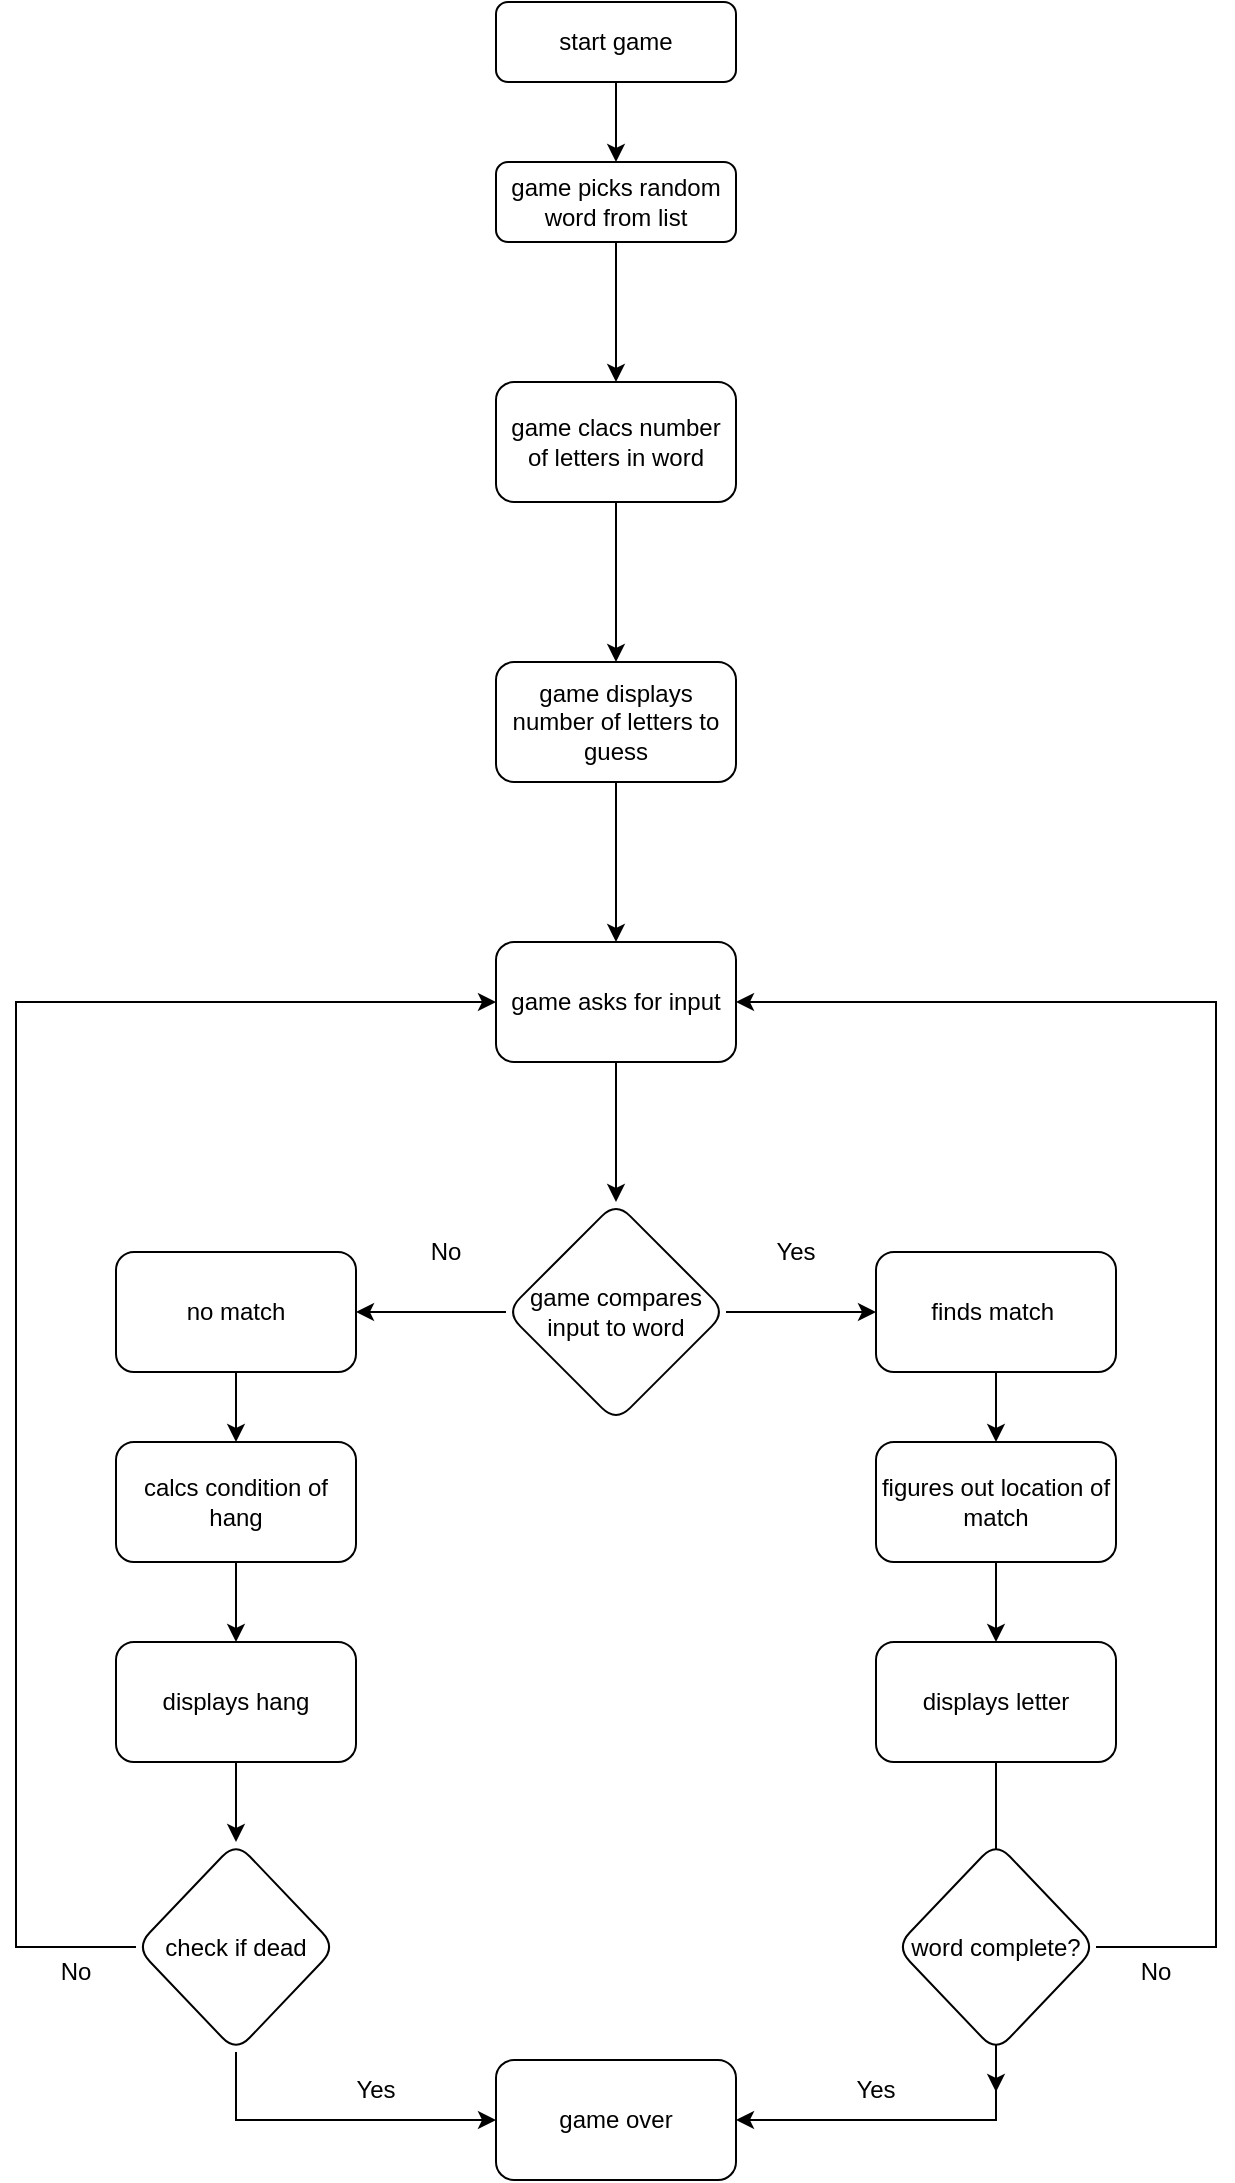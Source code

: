 <mxfile version="15.8.3" type="github">
  <diagram id="C5RBs43oDa-KdzZeNtuy" name="Page-1">
    <mxGraphModel dx="2136" dy="723" grid="1" gridSize="10" guides="1" tooltips="1" connect="1" arrows="1" fold="1" page="1" pageScale="1" pageWidth="827" pageHeight="1169" math="0" shadow="0">
      <root>
        <mxCell id="WIyWlLk6GJQsqaUBKTNV-0" />
        <mxCell id="WIyWlLk6GJQsqaUBKTNV-1" parent="WIyWlLk6GJQsqaUBKTNV-0" />
        <mxCell id="3swpft1R9cqD6k_XmFpj-0" value="" style="edgeStyle=orthogonalEdgeStyle;rounded=0;orthogonalLoop=1;jettySize=auto;html=1;" edge="1" parent="WIyWlLk6GJQsqaUBKTNV-1" source="WIyWlLk6GJQsqaUBKTNV-3" target="WIyWlLk6GJQsqaUBKTNV-7">
          <mxGeometry relative="1" as="geometry" />
        </mxCell>
        <mxCell id="WIyWlLk6GJQsqaUBKTNV-3" value="start game" style="rounded=1;whiteSpace=wrap;html=1;fontSize=12;glass=0;strokeWidth=1;shadow=0;" parent="WIyWlLk6GJQsqaUBKTNV-1" vertex="1">
          <mxGeometry x="160" y="80" width="120" height="40" as="geometry" />
        </mxCell>
        <mxCell id="3swpft1R9cqD6k_XmFpj-3" value="" style="edgeStyle=orthogonalEdgeStyle;rounded=0;orthogonalLoop=1;jettySize=auto;html=1;" edge="1" parent="WIyWlLk6GJQsqaUBKTNV-1" source="WIyWlLk6GJQsqaUBKTNV-7" target="3swpft1R9cqD6k_XmFpj-2">
          <mxGeometry relative="1" as="geometry" />
        </mxCell>
        <mxCell id="WIyWlLk6GJQsqaUBKTNV-7" value="game picks random word from list" style="rounded=1;whiteSpace=wrap;html=1;fontSize=12;glass=0;strokeWidth=1;shadow=0;" parent="WIyWlLk6GJQsqaUBKTNV-1" vertex="1">
          <mxGeometry x="160" y="160" width="120" height="40" as="geometry" />
        </mxCell>
        <mxCell id="3swpft1R9cqD6k_XmFpj-5" value="" style="edgeStyle=orthogonalEdgeStyle;rounded=0;orthogonalLoop=1;jettySize=auto;html=1;" edge="1" parent="WIyWlLk6GJQsqaUBKTNV-1" source="3swpft1R9cqD6k_XmFpj-2" target="3swpft1R9cqD6k_XmFpj-4">
          <mxGeometry relative="1" as="geometry" />
        </mxCell>
        <mxCell id="3swpft1R9cqD6k_XmFpj-2" value="game clacs number of letters in word" style="whiteSpace=wrap;html=1;rounded=1;shadow=0;strokeWidth=1;glass=0;" vertex="1" parent="WIyWlLk6GJQsqaUBKTNV-1">
          <mxGeometry x="160" y="270" width="120" height="60" as="geometry" />
        </mxCell>
        <mxCell id="3swpft1R9cqD6k_XmFpj-7" value="" style="edgeStyle=orthogonalEdgeStyle;rounded=0;orthogonalLoop=1;jettySize=auto;html=1;" edge="1" parent="WIyWlLk6GJQsqaUBKTNV-1" source="3swpft1R9cqD6k_XmFpj-4" target="3swpft1R9cqD6k_XmFpj-6">
          <mxGeometry relative="1" as="geometry" />
        </mxCell>
        <mxCell id="3swpft1R9cqD6k_XmFpj-4" value="game displays number of letters to guess" style="whiteSpace=wrap;html=1;rounded=1;shadow=0;strokeWidth=1;glass=0;" vertex="1" parent="WIyWlLk6GJQsqaUBKTNV-1">
          <mxGeometry x="160" y="410" width="120" height="60" as="geometry" />
        </mxCell>
        <mxCell id="3swpft1R9cqD6k_XmFpj-9" value="" style="edgeStyle=orthogonalEdgeStyle;rounded=0;orthogonalLoop=1;jettySize=auto;html=1;" edge="1" parent="WIyWlLk6GJQsqaUBKTNV-1" source="3swpft1R9cqD6k_XmFpj-6" target="3swpft1R9cqD6k_XmFpj-8">
          <mxGeometry relative="1" as="geometry" />
        </mxCell>
        <mxCell id="3swpft1R9cqD6k_XmFpj-6" value="game asks for input" style="whiteSpace=wrap;html=1;rounded=1;shadow=0;strokeWidth=1;glass=0;" vertex="1" parent="WIyWlLk6GJQsqaUBKTNV-1">
          <mxGeometry x="160" y="550" width="120" height="60" as="geometry" />
        </mxCell>
        <mxCell id="3swpft1R9cqD6k_XmFpj-11" value="" style="edgeStyle=orthogonalEdgeStyle;rounded=0;orthogonalLoop=1;jettySize=auto;html=1;" edge="1" parent="WIyWlLk6GJQsqaUBKTNV-1" source="3swpft1R9cqD6k_XmFpj-8" target="3swpft1R9cqD6k_XmFpj-10">
          <mxGeometry relative="1" as="geometry" />
        </mxCell>
        <mxCell id="3swpft1R9cqD6k_XmFpj-17" value="" style="edgeStyle=orthogonalEdgeStyle;rounded=0;orthogonalLoop=1;jettySize=auto;html=1;" edge="1" parent="WIyWlLk6GJQsqaUBKTNV-1" source="3swpft1R9cqD6k_XmFpj-8" target="3swpft1R9cqD6k_XmFpj-16">
          <mxGeometry relative="1" as="geometry" />
        </mxCell>
        <mxCell id="3swpft1R9cqD6k_XmFpj-8" value="game compares input to word" style="rhombus;whiteSpace=wrap;html=1;rounded=1;shadow=0;strokeWidth=1;glass=0;" vertex="1" parent="WIyWlLk6GJQsqaUBKTNV-1">
          <mxGeometry x="165" y="680" width="110" height="110" as="geometry" />
        </mxCell>
        <mxCell id="3swpft1R9cqD6k_XmFpj-13" value="" style="edgeStyle=orthogonalEdgeStyle;rounded=0;orthogonalLoop=1;jettySize=auto;html=1;" edge="1" parent="WIyWlLk6GJQsqaUBKTNV-1" source="3swpft1R9cqD6k_XmFpj-10" target="3swpft1R9cqD6k_XmFpj-12">
          <mxGeometry relative="1" as="geometry" />
        </mxCell>
        <mxCell id="3swpft1R9cqD6k_XmFpj-10" value="finds match&amp;nbsp;" style="whiteSpace=wrap;html=1;rounded=1;shadow=0;strokeWidth=1;glass=0;" vertex="1" parent="WIyWlLk6GJQsqaUBKTNV-1">
          <mxGeometry x="350" y="705" width="120" height="60" as="geometry" />
        </mxCell>
        <mxCell id="3swpft1R9cqD6k_XmFpj-15" value="" style="edgeStyle=orthogonalEdgeStyle;rounded=0;orthogonalLoop=1;jettySize=auto;html=1;" edge="1" parent="WIyWlLk6GJQsqaUBKTNV-1" source="3swpft1R9cqD6k_XmFpj-12" target="3swpft1R9cqD6k_XmFpj-14">
          <mxGeometry relative="1" as="geometry" />
        </mxCell>
        <mxCell id="3swpft1R9cqD6k_XmFpj-12" value="figures out location of match" style="whiteSpace=wrap;html=1;rounded=1;shadow=0;strokeWidth=1;glass=0;" vertex="1" parent="WIyWlLk6GJQsqaUBKTNV-1">
          <mxGeometry x="350" y="800" width="120" height="60" as="geometry" />
        </mxCell>
        <mxCell id="3swpft1R9cqD6k_XmFpj-25" value="" style="edgeStyle=orthogonalEdgeStyle;rounded=0;orthogonalLoop=1;jettySize=auto;html=1;" edge="1" parent="WIyWlLk6GJQsqaUBKTNV-1" source="3swpft1R9cqD6k_XmFpj-14">
          <mxGeometry relative="1" as="geometry">
            <mxPoint x="410" y="1125" as="targetPoint" />
          </mxGeometry>
        </mxCell>
        <mxCell id="3swpft1R9cqD6k_XmFpj-14" value="displays letter" style="whiteSpace=wrap;html=1;rounded=1;shadow=0;strokeWidth=1;glass=0;" vertex="1" parent="WIyWlLk6GJQsqaUBKTNV-1">
          <mxGeometry x="350" y="900" width="120" height="60" as="geometry" />
        </mxCell>
        <mxCell id="3swpft1R9cqD6k_XmFpj-19" value="" style="edgeStyle=orthogonalEdgeStyle;rounded=0;orthogonalLoop=1;jettySize=auto;html=1;" edge="1" parent="WIyWlLk6GJQsqaUBKTNV-1" source="3swpft1R9cqD6k_XmFpj-16" target="3swpft1R9cqD6k_XmFpj-18">
          <mxGeometry relative="1" as="geometry" />
        </mxCell>
        <mxCell id="3swpft1R9cqD6k_XmFpj-16" value="no match" style="whiteSpace=wrap;html=1;rounded=1;shadow=0;strokeWidth=1;glass=0;" vertex="1" parent="WIyWlLk6GJQsqaUBKTNV-1">
          <mxGeometry x="-30" y="705" width="120" height="60" as="geometry" />
        </mxCell>
        <mxCell id="3swpft1R9cqD6k_XmFpj-21" value="" style="edgeStyle=orthogonalEdgeStyle;rounded=0;orthogonalLoop=1;jettySize=auto;html=1;" edge="1" parent="WIyWlLk6GJQsqaUBKTNV-1" source="3swpft1R9cqD6k_XmFpj-18" target="3swpft1R9cqD6k_XmFpj-20">
          <mxGeometry relative="1" as="geometry" />
        </mxCell>
        <mxCell id="3swpft1R9cqD6k_XmFpj-18" value="calcs condition of hang" style="whiteSpace=wrap;html=1;rounded=1;shadow=0;strokeWidth=1;glass=0;" vertex="1" parent="WIyWlLk6GJQsqaUBKTNV-1">
          <mxGeometry x="-30" y="800" width="120" height="60" as="geometry" />
        </mxCell>
        <mxCell id="3swpft1R9cqD6k_XmFpj-29" value="" style="edgeStyle=orthogonalEdgeStyle;rounded=0;orthogonalLoop=1;jettySize=auto;html=1;" edge="1" parent="WIyWlLk6GJQsqaUBKTNV-1" source="3swpft1R9cqD6k_XmFpj-20" target="3swpft1R9cqD6k_XmFpj-28">
          <mxGeometry relative="1" as="geometry" />
        </mxCell>
        <mxCell id="3swpft1R9cqD6k_XmFpj-20" value="displays hang" style="whiteSpace=wrap;html=1;rounded=1;shadow=0;strokeWidth=1;glass=0;" vertex="1" parent="WIyWlLk6GJQsqaUBKTNV-1">
          <mxGeometry x="-30" y="900" width="120" height="60" as="geometry" />
        </mxCell>
        <mxCell id="3swpft1R9cqD6k_XmFpj-30" style="edgeStyle=orthogonalEdgeStyle;rounded=0;orthogonalLoop=1;jettySize=auto;html=1;entryX=0;entryY=0.5;entryDx=0;entryDy=0;" edge="1" parent="WIyWlLk6GJQsqaUBKTNV-1" source="3swpft1R9cqD6k_XmFpj-28" target="3swpft1R9cqD6k_XmFpj-6">
          <mxGeometry relative="1" as="geometry">
            <mxPoint x="-100" y="616" as="targetPoint" />
            <Array as="points">
              <mxPoint x="-80" y="1053" />
              <mxPoint x="-80" y="580" />
            </Array>
          </mxGeometry>
        </mxCell>
        <mxCell id="3swpft1R9cqD6k_XmFpj-32" style="edgeStyle=orthogonalEdgeStyle;rounded=0;orthogonalLoop=1;jettySize=auto;html=1;exitX=0.5;exitY=1;exitDx=0;exitDy=0;entryX=0;entryY=0.5;entryDx=0;entryDy=0;" edge="1" parent="WIyWlLk6GJQsqaUBKTNV-1" source="3swpft1R9cqD6k_XmFpj-28" target="3swpft1R9cqD6k_XmFpj-31">
          <mxGeometry relative="1" as="geometry" />
        </mxCell>
        <mxCell id="3swpft1R9cqD6k_XmFpj-28" value="check if dead" style="rhombus;whiteSpace=wrap;html=1;rounded=1;shadow=0;strokeWidth=1;glass=0;" vertex="1" parent="WIyWlLk6GJQsqaUBKTNV-1">
          <mxGeometry x="-20" y="1000" width="100" height="105" as="geometry" />
        </mxCell>
        <mxCell id="3swpft1R9cqD6k_XmFpj-31" value="game over" style="rounded=1;whiteSpace=wrap;html=1;" vertex="1" parent="WIyWlLk6GJQsqaUBKTNV-1">
          <mxGeometry x="160" y="1109" width="120" height="60" as="geometry" />
        </mxCell>
        <mxCell id="3swpft1R9cqD6k_XmFpj-34" style="edgeStyle=orthogonalEdgeStyle;rounded=0;orthogonalLoop=1;jettySize=auto;html=1;exitX=0.5;exitY=1;exitDx=0;exitDy=0;entryX=1;entryY=0.5;entryDx=0;entryDy=0;" edge="1" parent="WIyWlLk6GJQsqaUBKTNV-1" source="3swpft1R9cqD6k_XmFpj-33" target="3swpft1R9cqD6k_XmFpj-31">
          <mxGeometry relative="1" as="geometry" />
        </mxCell>
        <mxCell id="3swpft1R9cqD6k_XmFpj-35" style="edgeStyle=orthogonalEdgeStyle;rounded=0;orthogonalLoop=1;jettySize=auto;html=1;exitX=1;exitY=0.5;exitDx=0;exitDy=0;entryX=1;entryY=0.5;entryDx=0;entryDy=0;" edge="1" parent="WIyWlLk6GJQsqaUBKTNV-1" source="3swpft1R9cqD6k_XmFpj-33" target="3swpft1R9cqD6k_XmFpj-6">
          <mxGeometry relative="1" as="geometry">
            <Array as="points">
              <mxPoint x="520" y="1053" />
              <mxPoint x="520" y="580" />
            </Array>
          </mxGeometry>
        </mxCell>
        <mxCell id="3swpft1R9cqD6k_XmFpj-33" value="word complete?" style="rhombus;whiteSpace=wrap;html=1;rounded=1;shadow=0;strokeWidth=1;glass=0;" vertex="1" parent="WIyWlLk6GJQsqaUBKTNV-1">
          <mxGeometry x="360" y="1000" width="100" height="105" as="geometry" />
        </mxCell>
        <mxCell id="3swpft1R9cqD6k_XmFpj-36" value="No" style="text;html=1;strokeColor=none;fillColor=none;align=center;verticalAlign=middle;whiteSpace=wrap;rounded=0;" vertex="1" parent="WIyWlLk6GJQsqaUBKTNV-1">
          <mxGeometry x="105" y="690" width="60" height="30" as="geometry" />
        </mxCell>
        <mxCell id="3swpft1R9cqD6k_XmFpj-37" value="Yes" style="text;html=1;strokeColor=none;fillColor=none;align=center;verticalAlign=middle;whiteSpace=wrap;rounded=0;" vertex="1" parent="WIyWlLk6GJQsqaUBKTNV-1">
          <mxGeometry x="280" y="690" width="60" height="30" as="geometry" />
        </mxCell>
        <mxCell id="3swpft1R9cqD6k_XmFpj-38" value="Yes" style="text;html=1;strokeColor=none;fillColor=none;align=center;verticalAlign=middle;whiteSpace=wrap;rounded=0;" vertex="1" parent="WIyWlLk6GJQsqaUBKTNV-1">
          <mxGeometry x="70" y="1109" width="60" height="30" as="geometry" />
        </mxCell>
        <mxCell id="3swpft1R9cqD6k_XmFpj-39" value="Yes" style="text;html=1;strokeColor=none;fillColor=none;align=center;verticalAlign=middle;whiteSpace=wrap;rounded=0;" vertex="1" parent="WIyWlLk6GJQsqaUBKTNV-1">
          <mxGeometry x="320" y="1109" width="60" height="30" as="geometry" />
        </mxCell>
        <mxCell id="3swpft1R9cqD6k_XmFpj-40" value="No" style="text;html=1;strokeColor=none;fillColor=none;align=center;verticalAlign=middle;whiteSpace=wrap;rounded=0;" vertex="1" parent="WIyWlLk6GJQsqaUBKTNV-1">
          <mxGeometry x="-80" y="1050" width="60" height="30" as="geometry" />
        </mxCell>
        <mxCell id="3swpft1R9cqD6k_XmFpj-41" value="No" style="text;html=1;strokeColor=none;fillColor=none;align=center;verticalAlign=middle;whiteSpace=wrap;rounded=0;" vertex="1" parent="WIyWlLk6GJQsqaUBKTNV-1">
          <mxGeometry x="460" y="1050" width="60" height="30" as="geometry" />
        </mxCell>
      </root>
    </mxGraphModel>
  </diagram>
</mxfile>
